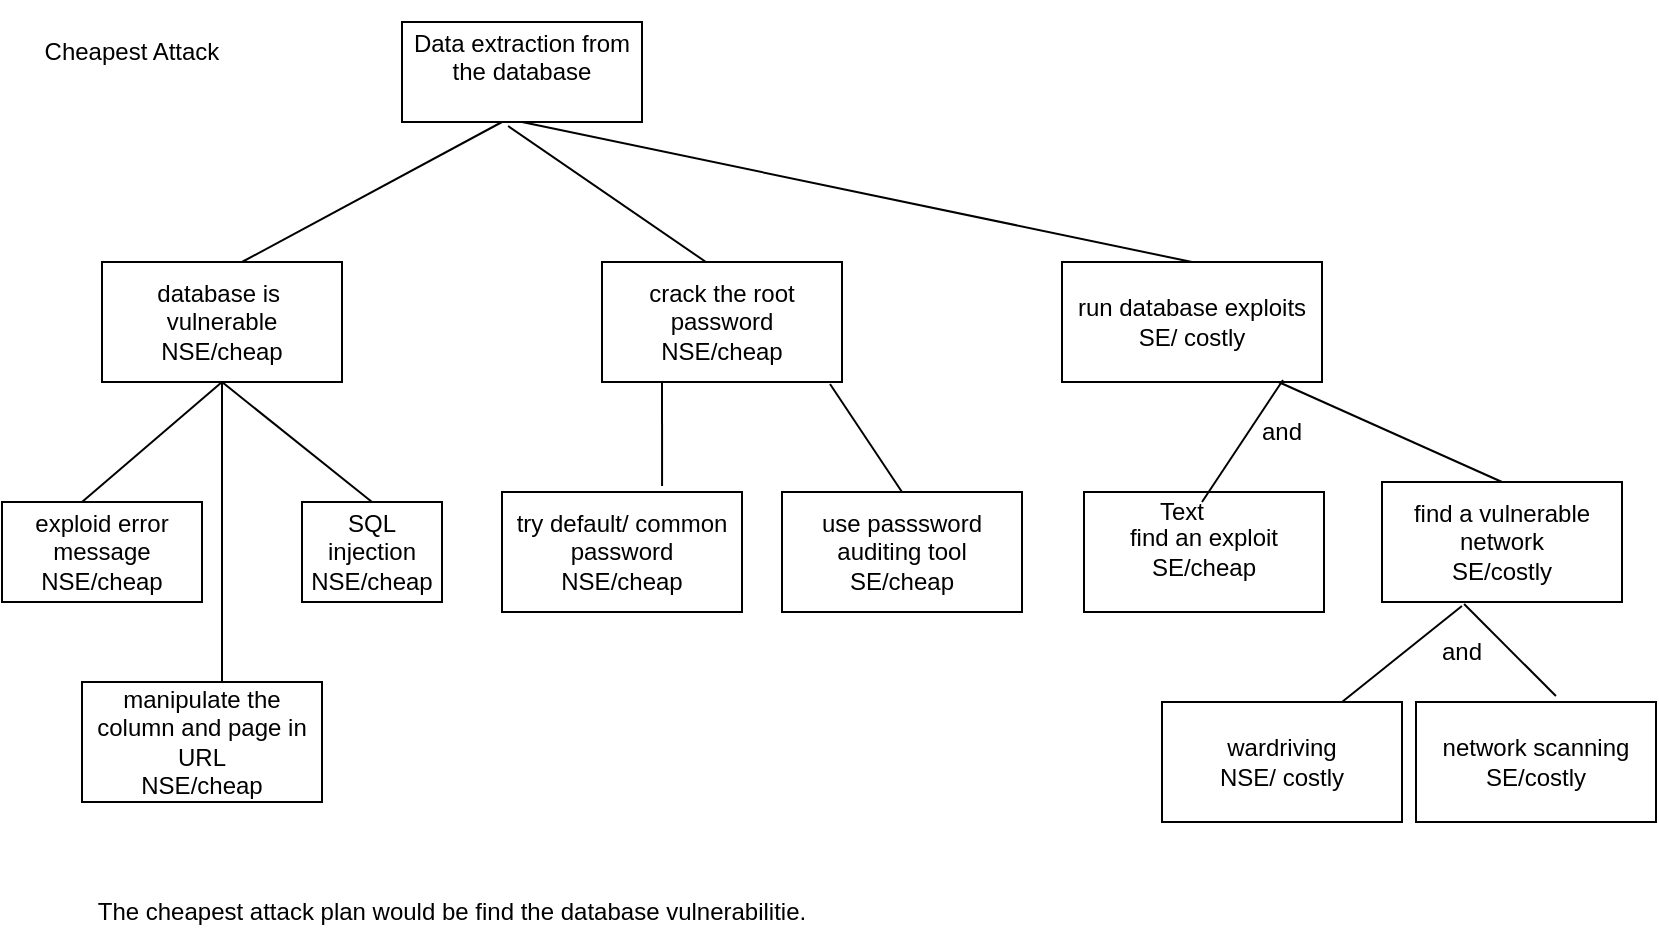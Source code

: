 <mxfile version="20.3.6" type="github">
  <diagram id="RLITrBntnyY-dm6qSRy3" name="Page-1">
    <mxGraphModel dx="1449" dy="1801" grid="1" gridSize="10" guides="1" tooltips="1" connect="1" arrows="1" fold="1" page="1" pageScale="1" pageWidth="827" pageHeight="1169" math="0" shadow="0">
      <root>
        <mxCell id="0" />
        <mxCell id="1" parent="0" />
        <mxCell id="J0yk7kmIoFy6uxdy7_AM-2" value="&#xa;Data extraction from the database&#xa;&#xa;" style="rounded=0;whiteSpace=wrap;html=1;" vertex="1" parent="1">
          <mxGeometry x="200" y="-1150" width="120" height="50" as="geometry" />
        </mxCell>
        <mxCell id="J0yk7kmIoFy6uxdy7_AM-3" value="" style="endArrow=none;html=1;rounded=0;" edge="1" parent="1">
          <mxGeometry width="50" height="50" relative="1" as="geometry">
            <mxPoint x="120" y="-1030" as="sourcePoint" />
            <mxPoint x="250" y="-1100" as="targetPoint" />
          </mxGeometry>
        </mxCell>
        <mxCell id="J0yk7kmIoFy6uxdy7_AM-5" value="&lt;div&gt;crack the root password&lt;/div&gt;&lt;div&gt;NSE/cheap&lt;br&gt;&lt;/div&gt;" style="rounded=0;whiteSpace=wrap;html=1;" vertex="1" parent="1">
          <mxGeometry x="300" y="-1030" width="120" height="60" as="geometry" />
        </mxCell>
        <mxCell id="J0yk7kmIoFy6uxdy7_AM-6" value="" style="endArrow=none;html=1;rounded=0;exitX=0.433;exitY=0;exitDx=0;exitDy=0;exitPerimeter=0;entryX=0.442;entryY=1.04;entryDx=0;entryDy=0;entryPerimeter=0;" edge="1" parent="1" source="J0yk7kmIoFy6uxdy7_AM-5" target="J0yk7kmIoFy6uxdy7_AM-2">
          <mxGeometry width="50" height="50" relative="1" as="geometry">
            <mxPoint x="260" y="-1040" as="sourcePoint" />
            <mxPoint x="250" y="-1090" as="targetPoint" />
          </mxGeometry>
        </mxCell>
        <mxCell id="J0yk7kmIoFy6uxdy7_AM-7" value="" style="endArrow=none;html=1;rounded=0;" edge="1" parent="1">
          <mxGeometry width="50" height="50" relative="1" as="geometry">
            <mxPoint x="40" y="-910" as="sourcePoint" />
            <mxPoint x="110" y="-970" as="targetPoint" />
          </mxGeometry>
        </mxCell>
        <mxCell id="J0yk7kmIoFy6uxdy7_AM-8" value="&lt;div&gt;exploid error message&lt;/div&gt;&lt;div&gt;NSE/cheap&lt;br&gt;&lt;/div&gt;" style="rounded=0;whiteSpace=wrap;html=1;" vertex="1" parent="1">
          <mxGeometry y="-910" width="100" height="50" as="geometry" />
        </mxCell>
        <mxCell id="J0yk7kmIoFy6uxdy7_AM-9" value="&lt;div&gt;manipulate the column and page in URL&lt;/div&gt;&lt;div&gt;NSE/cheap&lt;br&gt;&lt;/div&gt;" style="rounded=0;whiteSpace=wrap;html=1;" vertex="1" parent="1">
          <mxGeometry x="40" y="-820" width="120" height="60" as="geometry" />
        </mxCell>
        <mxCell id="J0yk7kmIoFy6uxdy7_AM-10" value="" style="endArrow=none;html=1;rounded=0;entryX=0.5;entryY=1;entryDx=0;entryDy=0;" edge="1" parent="1">
          <mxGeometry width="50" height="50" relative="1" as="geometry">
            <mxPoint x="110" y="-820" as="sourcePoint" />
            <mxPoint x="110" y="-970" as="targetPoint" />
          </mxGeometry>
        </mxCell>
        <mxCell id="J0yk7kmIoFy6uxdy7_AM-11" value="&lt;div&gt;SQL injection&lt;/div&gt;&lt;div&gt;NSE/cheap&lt;br&gt;&lt;/div&gt;" style="rounded=0;whiteSpace=wrap;html=1;" vertex="1" parent="1">
          <mxGeometry x="150" y="-910" width="70" height="50" as="geometry" />
        </mxCell>
        <mxCell id="J0yk7kmIoFy6uxdy7_AM-12" value="" style="endArrow=none;html=1;rounded=0;exitX=0.5;exitY=0;exitDx=0;exitDy=0;entryX=0.5;entryY=1;entryDx=0;entryDy=0;" edge="1" parent="1" source="J0yk7kmIoFy6uxdy7_AM-11">
          <mxGeometry width="50" height="50" relative="1" as="geometry">
            <mxPoint x="150" y="-920" as="sourcePoint" />
            <mxPoint x="110" y="-970" as="targetPoint" />
          </mxGeometry>
        </mxCell>
        <mxCell id="J0yk7kmIoFy6uxdy7_AM-17" value="&lt;div&gt;try default/ common password&lt;/div&gt;&lt;div&gt;NSE/cheap&lt;/div&gt;" style="rounded=0;whiteSpace=wrap;html=1;" vertex="1" parent="1">
          <mxGeometry x="250" y="-915" width="120" height="60" as="geometry" />
        </mxCell>
        <mxCell id="J0yk7kmIoFy6uxdy7_AM-18" value="&lt;div&gt;use passsword auditing tool&lt;/div&gt;&lt;div&gt;SE/cheap&lt;/div&gt;" style="rounded=0;whiteSpace=wrap;html=1;" vertex="1" parent="1">
          <mxGeometry x="390" y="-915" width="120" height="60" as="geometry" />
        </mxCell>
        <mxCell id="J0yk7kmIoFy6uxdy7_AM-19" value="" style="endArrow=none;html=1;rounded=0;exitX=0.667;exitY=-0.05;exitDx=0;exitDy=0;exitPerimeter=0;" edge="1" parent="1" source="J0yk7kmIoFy6uxdy7_AM-17">
          <mxGeometry width="50" height="50" relative="1" as="geometry">
            <mxPoint x="330" y="-920" as="sourcePoint" />
            <mxPoint x="330" y="-970" as="targetPoint" />
          </mxGeometry>
        </mxCell>
        <mxCell id="J0yk7kmIoFy6uxdy7_AM-20" value="" style="endArrow=none;html=1;rounded=0;exitX=0.95;exitY=1.017;exitDx=0;exitDy=0;exitPerimeter=0;entryX=0.5;entryY=0;entryDx=0;entryDy=0;" edge="1" parent="1" source="J0yk7kmIoFy6uxdy7_AM-5" target="J0yk7kmIoFy6uxdy7_AM-18">
          <mxGeometry width="50" height="50" relative="1" as="geometry">
            <mxPoint x="330" y="-910" as="sourcePoint" />
            <mxPoint x="450" y="-920" as="targetPoint" />
          </mxGeometry>
        </mxCell>
        <mxCell id="J0yk7kmIoFy6uxdy7_AM-21" value="&lt;div&gt;run database exploits&lt;/div&gt;&lt;div&gt;SE/ costly&lt;/div&gt;" style="rounded=0;whiteSpace=wrap;html=1;" vertex="1" parent="1">
          <mxGeometry x="530" y="-1030" width="130" height="60" as="geometry" />
        </mxCell>
        <mxCell id="J0yk7kmIoFy6uxdy7_AM-22" value="" style="endArrow=none;html=1;rounded=0;entryX=0.5;entryY=0;entryDx=0;entryDy=0;exitX=0.5;exitY=1;exitDx=0;exitDy=0;" edge="1" parent="1" source="J0yk7kmIoFy6uxdy7_AM-2" target="J0yk7kmIoFy6uxdy7_AM-21">
          <mxGeometry width="50" height="50" relative="1" as="geometry">
            <mxPoint x="320" y="-1070" as="sourcePoint" />
            <mxPoint x="370" y="-1120" as="targetPoint" />
          </mxGeometry>
        </mxCell>
        <mxCell id="J0yk7kmIoFy6uxdy7_AM-23" value="&lt;div&gt;find an exploit&lt;/div&gt;&lt;div&gt;SE/cheap&lt;br&gt;&lt;/div&gt;" style="rounded=0;whiteSpace=wrap;html=1;" vertex="1" parent="1">
          <mxGeometry x="541" y="-915" width="120" height="60" as="geometry" />
        </mxCell>
        <mxCell id="J0yk7kmIoFy6uxdy7_AM-24" value="&lt;div&gt;find a vulnerable network&lt;/div&gt;&lt;div&gt;SE/costly&lt;br&gt;&lt;/div&gt;" style="rounded=0;whiteSpace=wrap;html=1;" vertex="1" parent="1">
          <mxGeometry x="690" y="-920" width="120" height="60" as="geometry" />
        </mxCell>
        <mxCell id="J0yk7kmIoFy6uxdy7_AM-25" value="&lt;div&gt;wardriving&lt;/div&gt;&lt;div&gt;NSE/ costly&lt;br&gt;&lt;/div&gt;" style="rounded=0;whiteSpace=wrap;html=1;" vertex="1" parent="1">
          <mxGeometry x="580" y="-810" width="120" height="60" as="geometry" />
        </mxCell>
        <mxCell id="J0yk7kmIoFy6uxdy7_AM-26" value="&lt;div&gt;network scanning&lt;/div&gt;&lt;div&gt;SE/costly&lt;br&gt;&lt;/div&gt;" style="rounded=0;whiteSpace=wrap;html=1;" vertex="1" parent="1">
          <mxGeometry x="707" y="-810" width="120" height="60" as="geometry" />
        </mxCell>
        <mxCell id="J0yk7kmIoFy6uxdy7_AM-27" value="" style="endArrow=none;html=1;rounded=0;entryX=0.85;entryY=0.983;entryDx=0;entryDy=0;entryPerimeter=0;" edge="1" parent="1" target="J0yk7kmIoFy6uxdy7_AM-21">
          <mxGeometry width="50" height="50" relative="1" as="geometry">
            <mxPoint x="600" y="-910" as="sourcePoint" />
            <mxPoint x="650" y="-960" as="targetPoint" />
          </mxGeometry>
        </mxCell>
        <mxCell id="J0yk7kmIoFy6uxdy7_AM-28" value="" style="endArrow=none;html=1;rounded=0;entryX=0.5;entryY=0;entryDx=0;entryDy=0;exitX=0.833;exitY=1;exitDx=0;exitDy=0;exitPerimeter=0;" edge="1" parent="1" source="J0yk7kmIoFy6uxdy7_AM-21" target="J0yk7kmIoFy6uxdy7_AM-24">
          <mxGeometry width="50" height="50" relative="1" as="geometry">
            <mxPoint x="680" y="-940" as="sourcePoint" />
            <mxPoint x="730" y="-990" as="targetPoint" />
          </mxGeometry>
        </mxCell>
        <mxCell id="J0yk7kmIoFy6uxdy7_AM-29" value="and" style="text;html=1;strokeColor=none;fillColor=none;align=center;verticalAlign=middle;whiteSpace=wrap;rounded=0;" vertex="1" parent="1">
          <mxGeometry x="610" y="-960" width="60" height="30" as="geometry" />
        </mxCell>
        <mxCell id="J0yk7kmIoFy6uxdy7_AM-30" value="" style="endArrow=none;html=1;rounded=0;entryX=0.333;entryY=1.033;entryDx=0;entryDy=0;entryPerimeter=0;exitX=0.75;exitY=0;exitDx=0;exitDy=0;" edge="1" parent="1" source="J0yk7kmIoFy6uxdy7_AM-25" target="J0yk7kmIoFy6uxdy7_AM-24">
          <mxGeometry width="50" height="50" relative="1" as="geometry">
            <mxPoint x="680" y="-790" as="sourcePoint" />
            <mxPoint x="730" y="-840" as="targetPoint" />
          </mxGeometry>
        </mxCell>
        <mxCell id="J0yk7kmIoFy6uxdy7_AM-31" value="" style="endArrow=none;html=1;rounded=0;entryX=0.342;entryY=1.017;entryDx=0;entryDy=0;entryPerimeter=0;exitX=0.583;exitY=-0.05;exitDx=0;exitDy=0;exitPerimeter=0;" edge="1" parent="1" source="J0yk7kmIoFy6uxdy7_AM-26" target="J0yk7kmIoFy6uxdy7_AM-24">
          <mxGeometry width="50" height="50" relative="1" as="geometry">
            <mxPoint x="720" y="-810" as="sourcePoint" />
            <mxPoint x="770" y="-860" as="targetPoint" />
          </mxGeometry>
        </mxCell>
        <mxCell id="J0yk7kmIoFy6uxdy7_AM-32" value="and" style="text;html=1;strokeColor=none;fillColor=none;align=center;verticalAlign=middle;whiteSpace=wrap;rounded=0;" vertex="1" parent="1">
          <mxGeometry x="700" y="-850" width="60" height="30" as="geometry" />
        </mxCell>
        <mxCell id="J0yk7kmIoFy6uxdy7_AM-34" value="&lt;div&gt;database is&amp;nbsp; vulnerable &lt;br&gt;&lt;/div&gt;&lt;div&gt;NSE/cheap&lt;br&gt;&lt;/div&gt;" style="rounded=0;whiteSpace=wrap;html=1;" vertex="1" parent="1">
          <mxGeometry x="50" y="-1030" width="120" height="60" as="geometry" />
        </mxCell>
        <mxCell id="J0yk7kmIoFy6uxdy7_AM-35" value="Text" style="text;html=1;strokeColor=none;fillColor=none;align=center;verticalAlign=middle;whiteSpace=wrap;rounded=0;" vertex="1" parent="1">
          <mxGeometry x="560" y="-920" width="60" height="30" as="geometry" />
        </mxCell>
        <mxCell id="J0yk7kmIoFy6uxdy7_AM-36" value="Cheapest Attack" style="text;html=1;strokeColor=none;fillColor=none;align=center;verticalAlign=middle;whiteSpace=wrap;rounded=0;" vertex="1" parent="1">
          <mxGeometry x="10" y="-1150" width="110" height="30" as="geometry" />
        </mxCell>
        <mxCell id="J0yk7kmIoFy6uxdy7_AM-37" value="The cheapest attack plan would be find the database vulnerabilitie. " style="text;html=1;strokeColor=none;fillColor=none;align=center;verticalAlign=middle;whiteSpace=wrap;rounded=0;" vertex="1" parent="1">
          <mxGeometry x="30" y="-720" width="390" height="30" as="geometry" />
        </mxCell>
      </root>
    </mxGraphModel>
  </diagram>
</mxfile>
